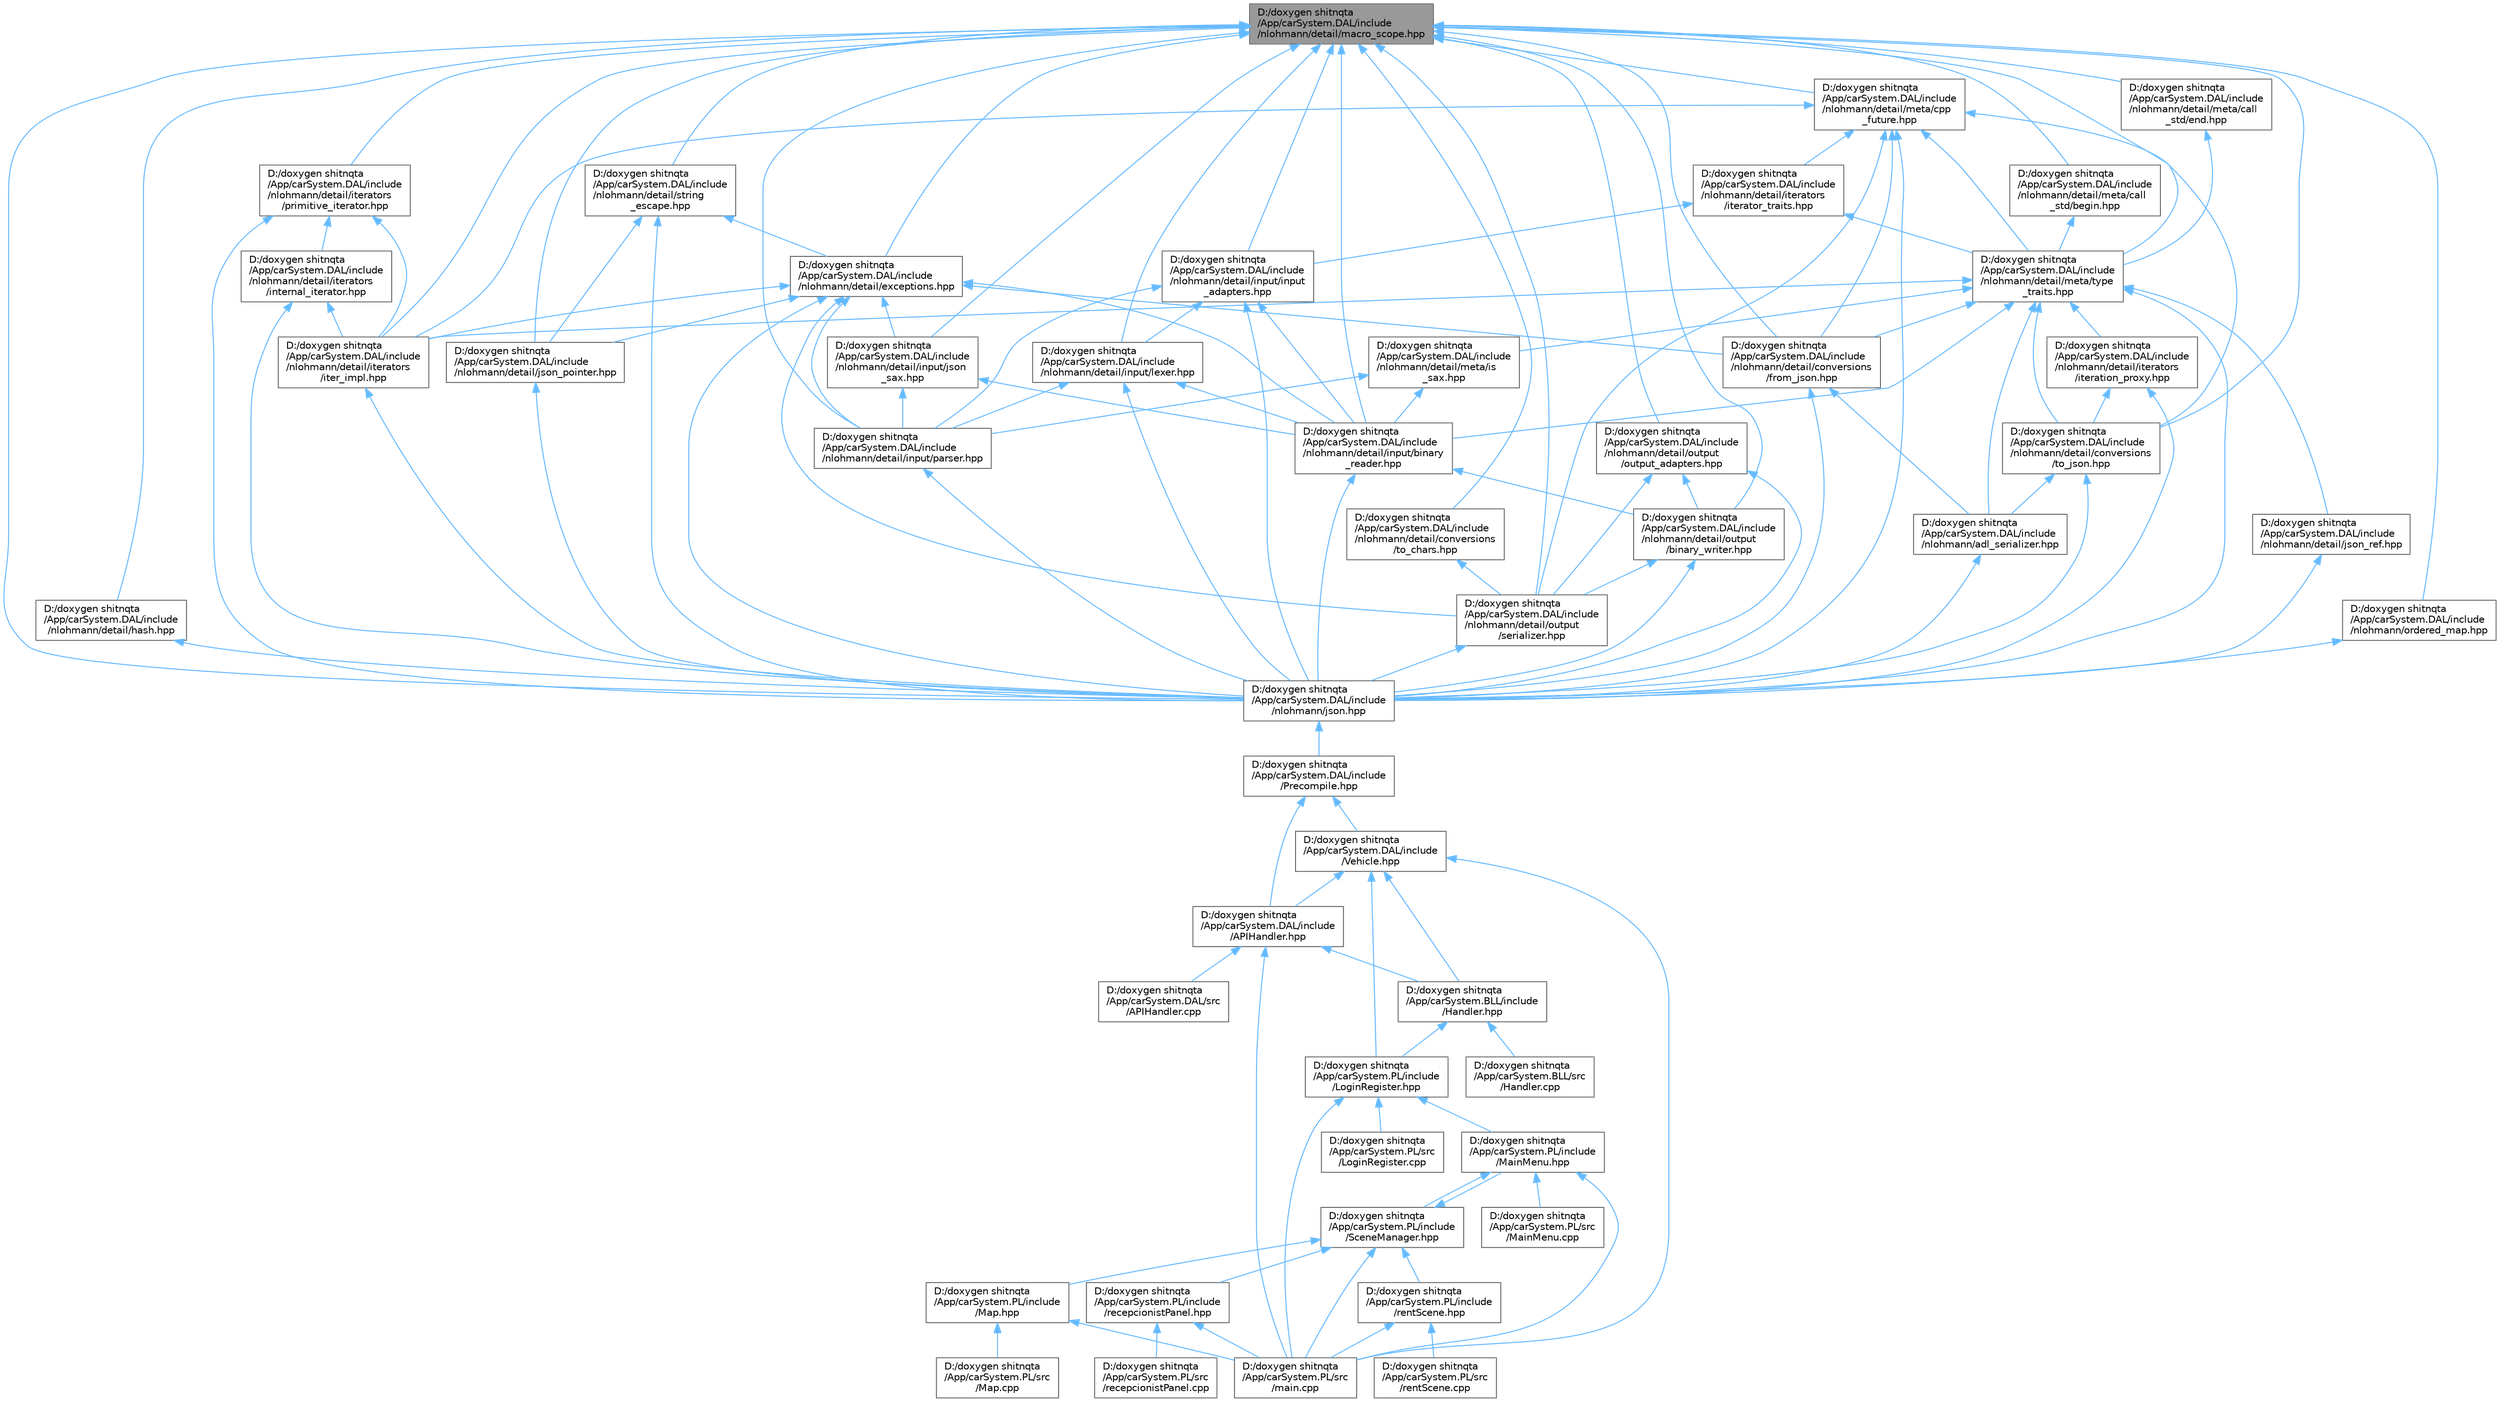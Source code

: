 digraph "D:/doxygen shitnqta/App/carSystem.DAL/include/nlohmann/detail/macro_scope.hpp"
{
 // INTERACTIVE_SVG=YES
 // LATEX_PDF_SIZE
  bgcolor="transparent";
  edge [fontname=Helvetica,fontsize=10,labelfontname=Helvetica,labelfontsize=10];
  node [fontname=Helvetica,fontsize=10,shape=box,height=0.2,width=0.4];
  Node1 [id="Node000001",label="D:/doxygen shitnqta\l/App/carSystem.DAL/include\l/nlohmann/detail/macro_scope.hpp",height=0.2,width=0.4,color="gray40", fillcolor="grey60", style="filled", fontcolor="black",tooltip=" "];
  Node1 -> Node2 [id="edge122_Node000001_Node000002",dir="back",color="steelblue1",style="solid",tooltip=" "];
  Node2 [id="Node000002",label="D:/doxygen shitnqta\l/App/carSystem.DAL/include\l/nlohmann/detail/conversions\l/from_json.hpp",height=0.2,width=0.4,color="grey40", fillcolor="white", style="filled",URL="$a00149.html",tooltip=" "];
  Node2 -> Node3 [id="edge123_Node000002_Node000003",dir="back",color="steelblue1",style="solid",tooltip=" "];
  Node3 [id="Node000003",label="D:/doxygen shitnqta\l/App/carSystem.DAL/include\l/nlohmann/adl_serializer.hpp",height=0.2,width=0.4,color="grey40", fillcolor="white", style="filled",URL="$a00143.html",tooltip=" "];
  Node3 -> Node4 [id="edge124_Node000003_Node000004",dir="back",color="steelblue1",style="solid",tooltip=" "];
  Node4 [id="Node000004",label="D:/doxygen shitnqta\l/App/carSystem.DAL/include\l/nlohmann/json.hpp",height=0.2,width=0.4,color="grey40", fillcolor="white", style="filled",URL="$a00251.html",tooltip=" "];
  Node4 -> Node5 [id="edge125_Node000004_Node000005",dir="back",color="steelblue1",style="solid",tooltip=" "];
  Node5 [id="Node000005",label="D:/doxygen shitnqta\l/App/carSystem.DAL/include\l/Precompile.hpp",height=0.2,width=0.4,color="grey40", fillcolor="white", style="filled",URL="$a02197.html",tooltip=" "];
  Node5 -> Node6 [id="edge126_Node000005_Node000006",dir="back",color="steelblue1",style="solid",tooltip=" "];
  Node6 [id="Node000006",label="D:/doxygen shitnqta\l/App/carSystem.DAL/include\l/APIHandler.hpp",height=0.2,width=0.4,color="grey40", fillcolor="white", style="filled",URL="$a00008.html",tooltip=" "];
  Node6 -> Node7 [id="edge127_Node000006_Node000007",dir="back",color="steelblue1",style="solid",tooltip=" "];
  Node7 [id="Node000007",label="D:/doxygen shitnqta\l/App/carSystem.BLL/include\l/Handler.hpp",height=0.2,width=0.4,color="grey40", fillcolor="white", style="filled",URL="$a00002.html",tooltip=" "];
  Node7 -> Node8 [id="edge128_Node000007_Node000008",dir="back",color="steelblue1",style="solid",tooltip=" "];
  Node8 [id="Node000008",label="D:/doxygen shitnqta\l/App/carSystem.BLL/src\l/Handler.cpp",height=0.2,width=0.4,color="grey40", fillcolor="white", style="filled",URL="$a00005.html",tooltip=" "];
  Node7 -> Node9 [id="edge129_Node000007_Node000009",dir="back",color="steelblue1",style="solid",tooltip=" "];
  Node9 [id="Node000009",label="D:/doxygen shitnqta\l/App/carSystem.PL/include\l/LoginRegister.hpp",height=0.2,width=0.4,color="grey40", fillcolor="white", style="filled",URL="$a00281.html",tooltip=" "];
  Node9 -> Node10 [id="edge130_Node000009_Node000010",dir="back",color="steelblue1",style="solid",tooltip=" "];
  Node10 [id="Node000010",label="D:/doxygen shitnqta\l/App/carSystem.PL/include\l/MainMenu.hpp",height=0.2,width=0.4,color="grey40", fillcolor="white", style="filled",URL="$a00284.html",tooltip=" "];
  Node10 -> Node11 [id="edge131_Node000010_Node000011",dir="back",color="steelblue1",style="solid",tooltip=" "];
  Node11 [id="Node000011",label="D:/doxygen shitnqta\l/App/carSystem.PL/include\l/SceneManager.hpp",height=0.2,width=0.4,color="grey40", fillcolor="white", style="filled",URL="$a00305.html",tooltip=" "];
  Node11 -> Node10 [id="edge132_Node000011_Node000010",dir="back",color="steelblue1",style="solid",tooltip=" "];
  Node11 -> Node12 [id="edge133_Node000011_Node000012",dir="back",color="steelblue1",style="solid",tooltip=" "];
  Node12 [id="Node000012",label="D:/doxygen shitnqta\l/App/carSystem.PL/include\l/Map.hpp",height=0.2,width=0.4,color="grey40", fillcolor="white", style="filled",URL="$a00287.html",tooltip=" "];
  Node12 -> Node13 [id="edge134_Node000012_Node000013",dir="back",color="steelblue1",style="solid",tooltip=" "];
  Node13 [id="Node000013",label="D:/doxygen shitnqta\l/App/carSystem.PL/src\l/Map.cpp",height=0.2,width=0.4,color="grey40", fillcolor="white", style="filled",URL="$a00635.html",tooltip=" "];
  Node12 -> Node14 [id="edge135_Node000012_Node000014",dir="back",color="steelblue1",style="solid",tooltip=" "];
  Node14 [id="Node000014",label="D:/doxygen shitnqta\l/App/carSystem.PL/src\l/main.cpp",height=0.2,width=0.4,color="grey40", fillcolor="white", style="filled",URL="$a00629.html",tooltip=" "];
  Node11 -> Node15 [id="edge136_Node000011_Node000015",dir="back",color="steelblue1",style="solid",tooltip=" "];
  Node15 [id="Node000015",label="D:/doxygen shitnqta\l/App/carSystem.PL/include\l/recepcionistPanel.hpp",height=0.2,width=0.4,color="grey40", fillcolor="white", style="filled",URL="$a00293.html",tooltip=" "];
  Node15 -> Node14 [id="edge137_Node000015_Node000014",dir="back",color="steelblue1",style="solid",tooltip=" "];
  Node15 -> Node16 [id="edge138_Node000015_Node000016",dir="back",color="steelblue1",style="solid",tooltip=" "];
  Node16 [id="Node000016",label="D:/doxygen shitnqta\l/App/carSystem.PL/src\l/recepcionistPanel.cpp",height=0.2,width=0.4,color="grey40", fillcolor="white", style="filled",URL="$a00638.html",tooltip=" "];
  Node11 -> Node17 [id="edge139_Node000011_Node000017",dir="back",color="steelblue1",style="solid",tooltip=" "];
  Node17 [id="Node000017",label="D:/doxygen shitnqta\l/App/carSystem.PL/include\l/rentScene.hpp",height=0.2,width=0.4,color="grey40", fillcolor="white", style="filled",URL="$a00299.html",tooltip=" "];
  Node17 -> Node14 [id="edge140_Node000017_Node000014",dir="back",color="steelblue1",style="solid",tooltip=" "];
  Node17 -> Node18 [id="edge141_Node000017_Node000018",dir="back",color="steelblue1",style="solid",tooltip=" "];
  Node18 [id="Node000018",label="D:/doxygen shitnqta\l/App/carSystem.PL/src\l/rentScene.cpp",height=0.2,width=0.4,color="grey40", fillcolor="white", style="filled",URL="$a00644.html",tooltip=" "];
  Node11 -> Node14 [id="edge142_Node000011_Node000014",dir="back",color="steelblue1",style="solid",tooltip=" "];
  Node10 -> Node19 [id="edge143_Node000010_Node000019",dir="back",color="steelblue1",style="solid",tooltip=" "];
  Node19 [id="Node000019",label="D:/doxygen shitnqta\l/App/carSystem.PL/src\l/MainMenu.cpp",height=0.2,width=0.4,color="grey40", fillcolor="white", style="filled",URL="$a00632.html",tooltip=" "];
  Node10 -> Node14 [id="edge144_Node000010_Node000014",dir="back",color="steelblue1",style="solid",tooltip=" "];
  Node9 -> Node20 [id="edge145_Node000009_Node000020",dir="back",color="steelblue1",style="solid",tooltip=" "];
  Node20 [id="Node000020",label="D:/doxygen shitnqta\l/App/carSystem.PL/src\l/LoginRegister.cpp",height=0.2,width=0.4,color="grey40", fillcolor="white", style="filled",URL="$a00626.html",tooltip=" "];
  Node9 -> Node14 [id="edge146_Node000009_Node000014",dir="back",color="steelblue1",style="solid",tooltip=" "];
  Node6 -> Node21 [id="edge147_Node000006_Node000021",dir="back",color="steelblue1",style="solid",tooltip=" "];
  Node21 [id="Node000021",label="D:/doxygen shitnqta\l/App/carSystem.DAL/src\l/APIHandler.cpp",height=0.2,width=0.4,color="grey40", fillcolor="white", style="filled",URL="$a00272.html",tooltip=" "];
  Node6 -> Node14 [id="edge148_Node000006_Node000014",dir="back",color="steelblue1",style="solid",tooltip=" "];
  Node5 -> Node22 [id="edge149_Node000005_Node000022",dir="back",color="steelblue1",style="solid",tooltip=" "];
  Node22 [id="Node000022",label="D:/doxygen shitnqta\l/App/carSystem.DAL/include\l/Vehicle.hpp",height=0.2,width=0.4,color="grey40", fillcolor="white", style="filled",URL="$a00269.html",tooltip=" "];
  Node22 -> Node7 [id="edge150_Node000022_Node000007",dir="back",color="steelblue1",style="solid",tooltip=" "];
  Node22 -> Node6 [id="edge151_Node000022_Node000006",dir="back",color="steelblue1",style="solid",tooltip=" "];
  Node22 -> Node9 [id="edge152_Node000022_Node000009",dir="back",color="steelblue1",style="solid",tooltip=" "];
  Node22 -> Node14 [id="edge153_Node000022_Node000014",dir="back",color="steelblue1",style="solid",tooltip=" "];
  Node2 -> Node4 [id="edge154_Node000002_Node000004",dir="back",color="steelblue1",style="solid",tooltip=" "];
  Node1 -> Node23 [id="edge155_Node000001_Node000023",dir="back",color="steelblue1",style="solid",tooltip=" "];
  Node23 [id="Node000023",label="D:/doxygen shitnqta\l/App/carSystem.DAL/include\l/nlohmann/detail/conversions\l/to_chars.hpp",height=0.2,width=0.4,color="grey40", fillcolor="white", style="filled",URL="$a00152.html",tooltip=" "];
  Node23 -> Node24 [id="edge156_Node000023_Node000024",dir="back",color="steelblue1",style="solid",tooltip=" "];
  Node24 [id="Node000024",label="D:/doxygen shitnqta\l/App/carSystem.DAL/include\l/nlohmann/detail/output\l/serializer.hpp",height=0.2,width=0.4,color="grey40", fillcolor="white", style="filled",URL="$a00242.html",tooltip=" "];
  Node24 -> Node4 [id="edge157_Node000024_Node000004",dir="back",color="steelblue1",style="solid",tooltip=" "];
  Node1 -> Node25 [id="edge158_Node000001_Node000025",dir="back",color="steelblue1",style="solid",tooltip=" "];
  Node25 [id="Node000025",label="D:/doxygen shitnqta\l/App/carSystem.DAL/include\l/nlohmann/detail/conversions\l/to_json.hpp",height=0.2,width=0.4,color="grey40", fillcolor="white", style="filled",URL="$a00155.html",tooltip=" "];
  Node25 -> Node3 [id="edge159_Node000025_Node000003",dir="back",color="steelblue1",style="solid",tooltip=" "];
  Node25 -> Node4 [id="edge160_Node000025_Node000004",dir="back",color="steelblue1",style="solid",tooltip=" "];
  Node1 -> Node26 [id="edge161_Node000001_Node000026",dir="back",color="steelblue1",style="solid",tooltip=" "];
  Node26 [id="Node000026",label="D:/doxygen shitnqta\l/App/carSystem.DAL/include\l/nlohmann/detail/exceptions.hpp",height=0.2,width=0.4,color="grey40", fillcolor="white", style="filled",URL="$a00158.html",tooltip=" "];
  Node26 -> Node2 [id="edge162_Node000026_Node000002",dir="back",color="steelblue1",style="solid",tooltip=" "];
  Node26 -> Node27 [id="edge163_Node000026_Node000027",dir="back",color="steelblue1",style="solid",tooltip=" "];
  Node27 [id="Node000027",label="D:/doxygen shitnqta\l/App/carSystem.DAL/include\l/nlohmann/detail/input/binary\l_reader.hpp",height=0.2,width=0.4,color="grey40", fillcolor="white", style="filled",URL="$a00164.html",tooltip=" "];
  Node27 -> Node28 [id="edge164_Node000027_Node000028",dir="back",color="steelblue1",style="solid",tooltip=" "];
  Node28 [id="Node000028",label="D:/doxygen shitnqta\l/App/carSystem.DAL/include\l/nlohmann/detail/output\l/binary_writer.hpp",height=0.2,width=0.4,color="grey40", fillcolor="white", style="filled",URL="$a00236.html",tooltip=" "];
  Node28 -> Node24 [id="edge165_Node000028_Node000024",dir="back",color="steelblue1",style="solid",tooltip=" "];
  Node28 -> Node4 [id="edge166_Node000028_Node000004",dir="back",color="steelblue1",style="solid",tooltip=" "];
  Node27 -> Node4 [id="edge167_Node000027_Node000004",dir="back",color="steelblue1",style="solid",tooltip=" "];
  Node26 -> Node29 [id="edge168_Node000026_Node000029",dir="back",color="steelblue1",style="solid",tooltip=" "];
  Node29 [id="Node000029",label="D:/doxygen shitnqta\l/App/carSystem.DAL/include\l/nlohmann/detail/input/json\l_sax.hpp",height=0.2,width=0.4,color="grey40", fillcolor="white", style="filled",URL="$a00170.html",tooltip=" "];
  Node29 -> Node27 [id="edge169_Node000029_Node000027",dir="back",color="steelblue1",style="solid",tooltip=" "];
  Node29 -> Node30 [id="edge170_Node000029_Node000030",dir="back",color="steelblue1",style="solid",tooltip=" "];
  Node30 [id="Node000030",label="D:/doxygen shitnqta\l/App/carSystem.DAL/include\l/nlohmann/detail/input/parser.hpp",height=0.2,width=0.4,color="grey40", fillcolor="white", style="filled",URL="$a00176.html",tooltip=" "];
  Node30 -> Node4 [id="edge171_Node000030_Node000004",dir="back",color="steelblue1",style="solid",tooltip=" "];
  Node26 -> Node30 [id="edge172_Node000026_Node000030",dir="back",color="steelblue1",style="solid",tooltip=" "];
  Node26 -> Node31 [id="edge173_Node000026_Node000031",dir="back",color="steelblue1",style="solid",tooltip=" "];
  Node31 [id="Node000031",label="D:/doxygen shitnqta\l/App/carSystem.DAL/include\l/nlohmann/detail/iterators\l/iter_impl.hpp",height=0.2,width=0.4,color="grey40", fillcolor="white", style="filled",URL="$a00191.html",tooltip=" "];
  Node31 -> Node4 [id="edge174_Node000031_Node000004",dir="back",color="steelblue1",style="solid",tooltip=" "];
  Node26 -> Node32 [id="edge175_Node000026_Node000032",dir="back",color="steelblue1",style="solid",tooltip=" "];
  Node32 [id="Node000032",label="D:/doxygen shitnqta\l/App/carSystem.DAL/include\l/nlohmann/detail/json_pointer.hpp",height=0.2,width=0.4,color="grey40", fillcolor="white", style="filled",URL="$a00200.html",tooltip=" "];
  Node32 -> Node4 [id="edge176_Node000032_Node000004",dir="back",color="steelblue1",style="solid",tooltip=" "];
  Node26 -> Node24 [id="edge177_Node000026_Node000024",dir="back",color="steelblue1",style="solid",tooltip=" "];
  Node26 -> Node4 [id="edge178_Node000026_Node000004",dir="back",color="steelblue1",style="solid",tooltip=" "];
  Node1 -> Node33 [id="edge179_Node000001_Node000033",dir="back",color="steelblue1",style="solid",tooltip=" "];
  Node33 [id="Node000033",label="D:/doxygen shitnqta\l/App/carSystem.DAL/include\l/nlohmann/detail/hash.hpp",height=0.2,width=0.4,color="grey40", fillcolor="white", style="filled",URL="$a00161.html",tooltip=" "];
  Node33 -> Node4 [id="edge180_Node000033_Node000004",dir="back",color="steelblue1",style="solid",tooltip=" "];
  Node1 -> Node27 [id="edge181_Node000001_Node000027",dir="back",color="steelblue1",style="solid",tooltip=" "];
  Node1 -> Node34 [id="edge182_Node000001_Node000034",dir="back",color="steelblue1",style="solid",tooltip=" "];
  Node34 [id="Node000034",label="D:/doxygen shitnqta\l/App/carSystem.DAL/include\l/nlohmann/detail/input/input\l_adapters.hpp",height=0.2,width=0.4,color="grey40", fillcolor="white", style="filled",URL="$a00167.html",tooltip=" "];
  Node34 -> Node27 [id="edge183_Node000034_Node000027",dir="back",color="steelblue1",style="solid",tooltip=" "];
  Node34 -> Node35 [id="edge184_Node000034_Node000035",dir="back",color="steelblue1",style="solid",tooltip=" "];
  Node35 [id="Node000035",label="D:/doxygen shitnqta\l/App/carSystem.DAL/include\l/nlohmann/detail/input/lexer.hpp",height=0.2,width=0.4,color="grey40", fillcolor="white", style="filled",URL="$a00173.html",tooltip=" "];
  Node35 -> Node27 [id="edge185_Node000035_Node000027",dir="back",color="steelblue1",style="solid",tooltip=" "];
  Node35 -> Node30 [id="edge186_Node000035_Node000030",dir="back",color="steelblue1",style="solid",tooltip=" "];
  Node35 -> Node4 [id="edge187_Node000035_Node000004",dir="back",color="steelblue1",style="solid",tooltip=" "];
  Node34 -> Node30 [id="edge188_Node000034_Node000030",dir="back",color="steelblue1",style="solid",tooltip=" "];
  Node34 -> Node4 [id="edge189_Node000034_Node000004",dir="back",color="steelblue1",style="solid",tooltip=" "];
  Node1 -> Node29 [id="edge190_Node000001_Node000029",dir="back",color="steelblue1",style="solid",tooltip=" "];
  Node1 -> Node35 [id="edge191_Node000001_Node000035",dir="back",color="steelblue1",style="solid",tooltip=" "];
  Node1 -> Node30 [id="edge192_Node000001_Node000030",dir="back",color="steelblue1",style="solid",tooltip=" "];
  Node1 -> Node31 [id="edge193_Node000001_Node000031",dir="back",color="steelblue1",style="solid",tooltip=" "];
  Node1 -> Node36 [id="edge194_Node000001_Node000036",dir="back",color="steelblue1",style="solid",tooltip=" "];
  Node36 [id="Node000036",label="D:/doxygen shitnqta\l/App/carSystem.DAL/include\l/nlohmann/detail/iterators\l/primitive_iterator.hpp",height=0.2,width=0.4,color="grey40", fillcolor="white", style="filled",URL="$a00197.html",tooltip=" "];
  Node36 -> Node37 [id="edge195_Node000036_Node000037",dir="back",color="steelblue1",style="solid",tooltip=" "];
  Node37 [id="Node000037",label="D:/doxygen shitnqta\l/App/carSystem.DAL/include\l/nlohmann/detail/iterators\l/internal_iterator.hpp",height=0.2,width=0.4,color="grey40", fillcolor="white", style="filled",URL="$a00182.html",tooltip=" "];
  Node37 -> Node31 [id="edge196_Node000037_Node000031",dir="back",color="steelblue1",style="solid",tooltip=" "];
  Node37 -> Node4 [id="edge197_Node000037_Node000004",dir="back",color="steelblue1",style="solid",tooltip=" "];
  Node36 -> Node31 [id="edge198_Node000036_Node000031",dir="back",color="steelblue1",style="solid",tooltip=" "];
  Node36 -> Node4 [id="edge199_Node000036_Node000004",dir="back",color="steelblue1",style="solid",tooltip=" "];
  Node1 -> Node32 [id="edge200_Node000001_Node000032",dir="back",color="steelblue1",style="solid",tooltip=" "];
  Node1 -> Node38 [id="edge201_Node000001_Node000038",dir="back",color="steelblue1",style="solid",tooltip=" "];
  Node38 [id="Node000038",label="D:/doxygen shitnqta\l/App/carSystem.DAL/include\l/nlohmann/detail/meta/call\l_std/begin.hpp",height=0.2,width=0.4,color="grey40", fillcolor="white", style="filled",URL="$a00212.html",tooltip=" "];
  Node38 -> Node39 [id="edge202_Node000038_Node000039",dir="back",color="steelblue1",style="solid",tooltip=" "];
  Node39 [id="Node000039",label="D:/doxygen shitnqta\l/App/carSystem.DAL/include\l/nlohmann/detail/meta/type\l_traits.hpp",height=0.2,width=0.4,color="grey40", fillcolor="white", style="filled",URL="$a00230.html",tooltip=" "];
  Node39 -> Node3 [id="edge203_Node000039_Node000003",dir="back",color="steelblue1",style="solid",tooltip=" "];
  Node39 -> Node2 [id="edge204_Node000039_Node000002",dir="back",color="steelblue1",style="solid",tooltip=" "];
  Node39 -> Node25 [id="edge205_Node000039_Node000025",dir="back",color="steelblue1",style="solid",tooltip=" "];
  Node39 -> Node27 [id="edge206_Node000039_Node000027",dir="back",color="steelblue1",style="solid",tooltip=" "];
  Node39 -> Node31 [id="edge207_Node000039_Node000031",dir="back",color="steelblue1",style="solid",tooltip=" "];
  Node39 -> Node40 [id="edge208_Node000039_Node000040",dir="back",color="steelblue1",style="solid",tooltip=" "];
  Node40 [id="Node000040",label="D:/doxygen shitnqta\l/App/carSystem.DAL/include\l/nlohmann/detail/iterators\l/iteration_proxy.hpp",height=0.2,width=0.4,color="grey40", fillcolor="white", style="filled",URL="$a00185.html",tooltip=" "];
  Node40 -> Node25 [id="edge209_Node000040_Node000025",dir="back",color="steelblue1",style="solid",tooltip=" "];
  Node40 -> Node4 [id="edge210_Node000040_Node000004",dir="back",color="steelblue1",style="solid",tooltip=" "];
  Node39 -> Node41 [id="edge211_Node000039_Node000041",dir="back",color="steelblue1",style="solid",tooltip=" "];
  Node41 [id="Node000041",label="D:/doxygen shitnqta\l/App/carSystem.DAL/include\l/nlohmann/detail/json_ref.hpp",height=0.2,width=0.4,color="grey40", fillcolor="white", style="filled",URL="$a00203.html",tooltip=" "];
  Node41 -> Node4 [id="edge212_Node000041_Node000004",dir="back",color="steelblue1",style="solid",tooltip=" "];
  Node39 -> Node42 [id="edge213_Node000039_Node000042",dir="back",color="steelblue1",style="solid",tooltip=" "];
  Node42 [id="Node000042",label="D:/doxygen shitnqta\l/App/carSystem.DAL/include\l/nlohmann/detail/meta/is\l_sax.hpp",height=0.2,width=0.4,color="grey40", fillcolor="white", style="filled",URL="$a00227.html",tooltip=" "];
  Node42 -> Node27 [id="edge214_Node000042_Node000027",dir="back",color="steelblue1",style="solid",tooltip=" "];
  Node42 -> Node30 [id="edge215_Node000042_Node000030",dir="back",color="steelblue1",style="solid",tooltip=" "];
  Node39 -> Node4 [id="edge216_Node000039_Node000004",dir="back",color="steelblue1",style="solid",tooltip=" "];
  Node1 -> Node43 [id="edge217_Node000001_Node000043",dir="back",color="steelblue1",style="solid",tooltip=" "];
  Node43 [id="Node000043",label="D:/doxygen shitnqta\l/App/carSystem.DAL/include\l/nlohmann/detail/meta/call\l_std/end.hpp",height=0.2,width=0.4,color="grey40", fillcolor="white", style="filled",URL="$a00215.html",tooltip=" "];
  Node43 -> Node39 [id="edge218_Node000043_Node000039",dir="back",color="steelblue1",style="solid",tooltip=" "];
  Node1 -> Node44 [id="edge219_Node000001_Node000044",dir="back",color="steelblue1",style="solid",tooltip=" "];
  Node44 [id="Node000044",label="D:/doxygen shitnqta\l/App/carSystem.DAL/include\l/nlohmann/detail/meta/cpp\l_future.hpp",height=0.2,width=0.4,color="grey40", fillcolor="white", style="filled",URL="$a00218.html",tooltip=" "];
  Node44 -> Node2 [id="edge220_Node000044_Node000002",dir="back",color="steelblue1",style="solid",tooltip=" "];
  Node44 -> Node25 [id="edge221_Node000044_Node000025",dir="back",color="steelblue1",style="solid",tooltip=" "];
  Node44 -> Node31 [id="edge222_Node000044_Node000031",dir="back",color="steelblue1",style="solid",tooltip=" "];
  Node44 -> Node45 [id="edge223_Node000044_Node000045",dir="back",color="steelblue1",style="solid",tooltip=" "];
  Node45 [id="Node000045",label="D:/doxygen shitnqta\l/App/carSystem.DAL/include\l/nlohmann/detail/iterators\l/iterator_traits.hpp",height=0.2,width=0.4,color="grey40", fillcolor="white", style="filled",URL="$a00188.html",tooltip=" "];
  Node45 -> Node34 [id="edge224_Node000045_Node000034",dir="back",color="steelblue1",style="solid",tooltip=" "];
  Node45 -> Node39 [id="edge225_Node000045_Node000039",dir="back",color="steelblue1",style="solid",tooltip=" "];
  Node44 -> Node39 [id="edge226_Node000044_Node000039",dir="back",color="steelblue1",style="solid",tooltip=" "];
  Node44 -> Node24 [id="edge227_Node000044_Node000024",dir="back",color="steelblue1",style="solid",tooltip=" "];
  Node44 -> Node4 [id="edge228_Node000044_Node000004",dir="back",color="steelblue1",style="solid",tooltip=" "];
  Node1 -> Node39 [id="edge229_Node000001_Node000039",dir="back",color="steelblue1",style="solid",tooltip=" "];
  Node1 -> Node28 [id="edge230_Node000001_Node000028",dir="back",color="steelblue1",style="solid",tooltip=" "];
  Node1 -> Node46 [id="edge231_Node000001_Node000046",dir="back",color="steelblue1",style="solid",tooltip=" "];
  Node46 [id="Node000046",label="D:/doxygen shitnqta\l/App/carSystem.DAL/include\l/nlohmann/detail/output\l/output_adapters.hpp",height=0.2,width=0.4,color="grey40", fillcolor="white", style="filled",URL="$a00239.html",tooltip=" "];
  Node46 -> Node28 [id="edge232_Node000046_Node000028",dir="back",color="steelblue1",style="solid",tooltip=" "];
  Node46 -> Node24 [id="edge233_Node000046_Node000024",dir="back",color="steelblue1",style="solid",tooltip=" "];
  Node46 -> Node4 [id="edge234_Node000046_Node000004",dir="back",color="steelblue1",style="solid",tooltip=" "];
  Node1 -> Node24 [id="edge235_Node000001_Node000024",dir="back",color="steelblue1",style="solid",tooltip=" "];
  Node1 -> Node47 [id="edge236_Node000001_Node000047",dir="back",color="steelblue1",style="solid",tooltip=" "];
  Node47 [id="Node000047",label="D:/doxygen shitnqta\l/App/carSystem.DAL/include\l/nlohmann/detail/string\l_escape.hpp",height=0.2,width=0.4,color="grey40", fillcolor="white", style="filled",URL="$a00245.html",tooltip=" "];
  Node47 -> Node26 [id="edge237_Node000047_Node000026",dir="back",color="steelblue1",style="solid",tooltip=" "];
  Node47 -> Node32 [id="edge238_Node000047_Node000032",dir="back",color="steelblue1",style="solid",tooltip=" "];
  Node47 -> Node4 [id="edge239_Node000047_Node000004",dir="back",color="steelblue1",style="solid",tooltip=" "];
  Node1 -> Node4 [id="edge240_Node000001_Node000004",dir="back",color="steelblue1",style="solid",tooltip=" "];
  Node1 -> Node48 [id="edge241_Node000001_Node000048",dir="back",color="steelblue1",style="solid",tooltip=" "];
  Node48 [id="Node000048",label="D:/doxygen shitnqta\l/App/carSystem.DAL/include\l/nlohmann/ordered_map.hpp",height=0.2,width=0.4,color="grey40", fillcolor="white", style="filled",URL="$a00257.html",tooltip=" "];
  Node48 -> Node4 [id="edge242_Node000048_Node000004",dir="back",color="steelblue1",style="solid",tooltip=" "];
}
